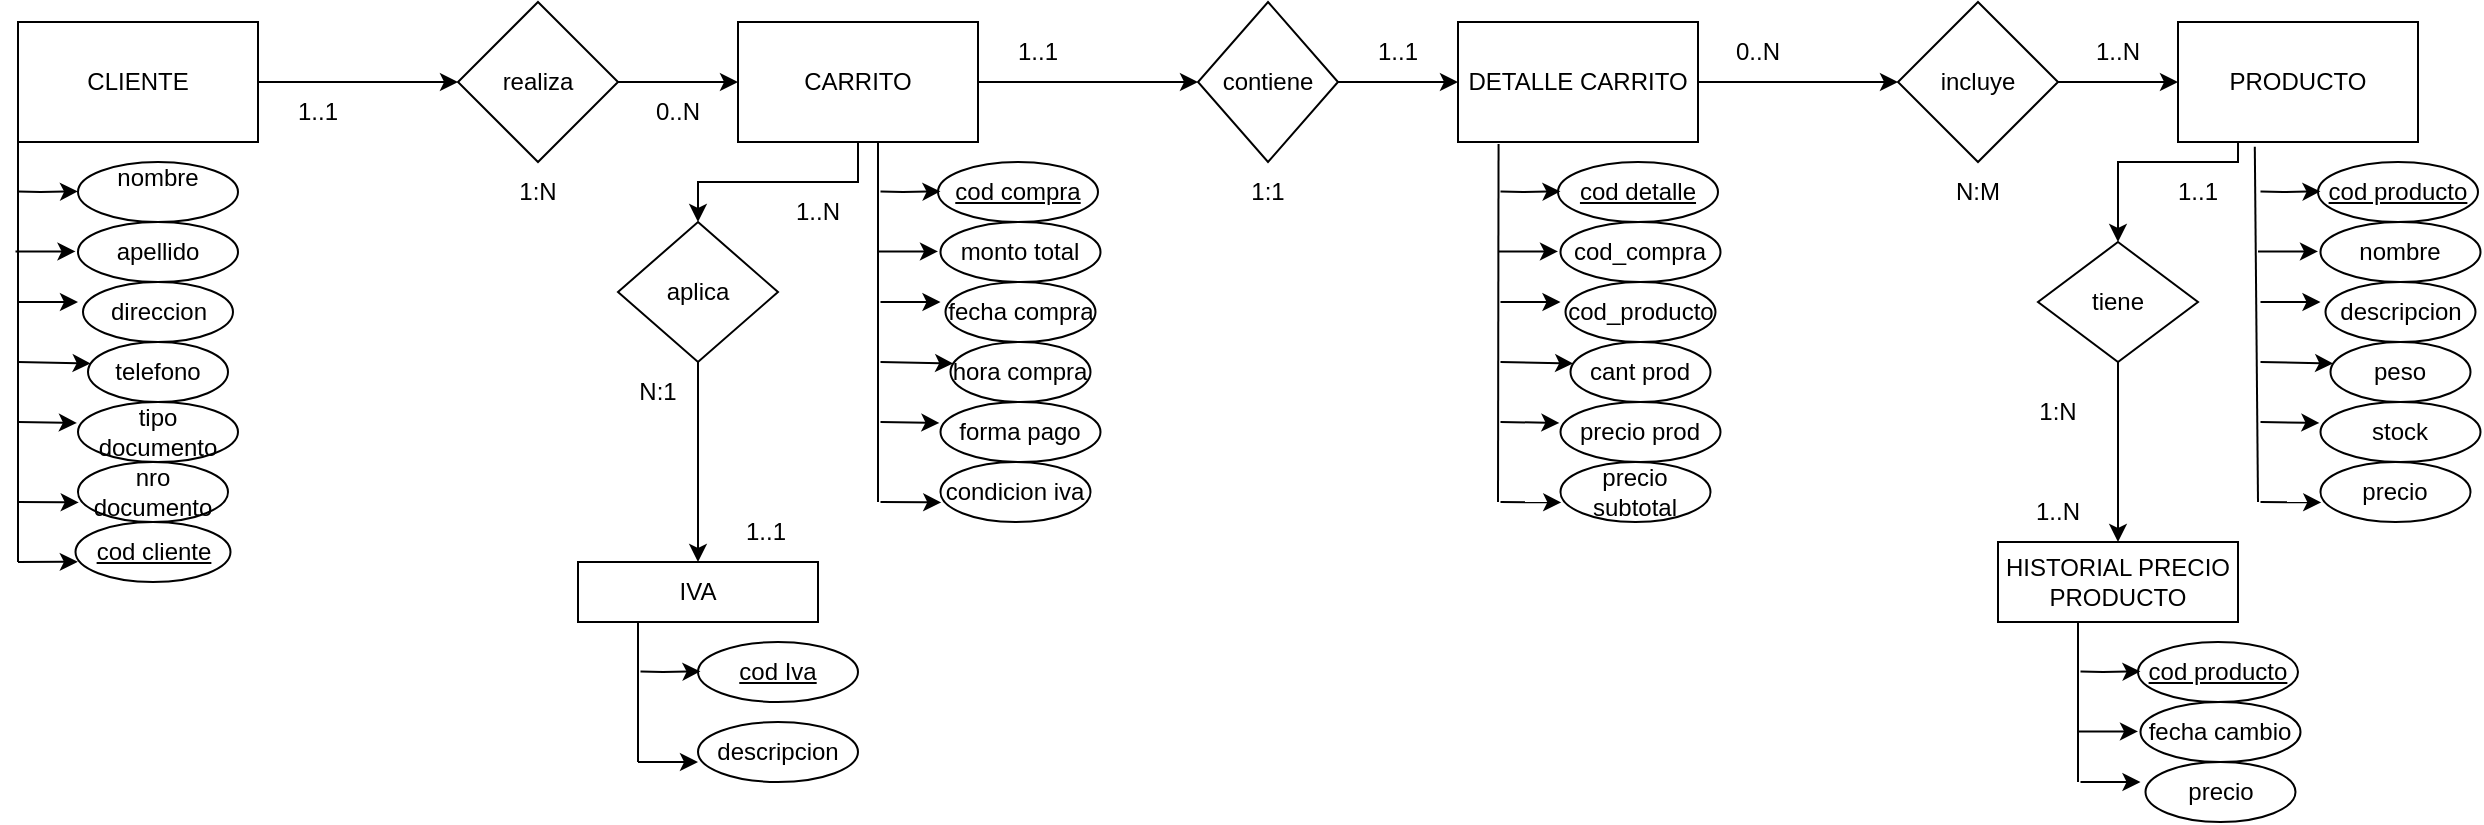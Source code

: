 <mxfile version="24.7.7">
  <diagram name="Página-1" id="7MDap6JHgMLayFaoO9Ry">
    <mxGraphModel dx="724" dy="366" grid="1" gridSize="10" guides="1" tooltips="1" connect="1" arrows="1" fold="1" page="1" pageScale="1" pageWidth="827" pageHeight="1169" math="0" shadow="0">
      <root>
        <mxCell id="0" />
        <mxCell id="1" parent="0" />
        <mxCell id="vDmIGxy55OzrReuSafQs-21" value="" style="edgeStyle=orthogonalEdgeStyle;rounded=0;orthogonalLoop=1;jettySize=auto;html=1;" edge="1" parent="1" source="vDmIGxy55OzrReuSafQs-1" target="vDmIGxy55OzrReuSafQs-20">
          <mxGeometry relative="1" as="geometry" />
        </mxCell>
        <mxCell id="vDmIGxy55OzrReuSafQs-1" value="CLIENTE" style="rounded=0;whiteSpace=wrap;html=1;" vertex="1" parent="1">
          <mxGeometry x="10" y="20" width="120" height="60" as="geometry" />
        </mxCell>
        <mxCell id="vDmIGxy55OzrReuSafQs-2" value="nombre&lt;div&gt;&lt;br&gt;&lt;/div&gt;" style="ellipse;whiteSpace=wrap;html=1;" vertex="1" parent="1">
          <mxGeometry x="40" y="90" width="80" height="30" as="geometry" />
        </mxCell>
        <mxCell id="vDmIGxy55OzrReuSafQs-3" value="apellido" style="ellipse;whiteSpace=wrap;html=1;" vertex="1" parent="1">
          <mxGeometry x="40" y="120" width="80" height="30" as="geometry" />
        </mxCell>
        <mxCell id="vDmIGxy55OzrReuSafQs-4" value="direccion" style="ellipse;whiteSpace=wrap;html=1;" vertex="1" parent="1">
          <mxGeometry x="42.5" y="150" width="75" height="30" as="geometry" />
        </mxCell>
        <mxCell id="vDmIGxy55OzrReuSafQs-5" value="telefono" style="ellipse;whiteSpace=wrap;html=1;" vertex="1" parent="1">
          <mxGeometry x="45" y="180" width="70" height="30" as="geometry" />
        </mxCell>
        <mxCell id="vDmIGxy55OzrReuSafQs-6" value="tipo documento" style="ellipse;whiteSpace=wrap;html=1;" vertex="1" parent="1">
          <mxGeometry x="40" y="210" width="80" height="30" as="geometry" />
        </mxCell>
        <mxCell id="vDmIGxy55OzrReuSafQs-7" value="nro documento" style="ellipse;whiteSpace=wrap;html=1;" vertex="1" parent="1">
          <mxGeometry x="40" y="240" width="75" height="30" as="geometry" />
        </mxCell>
        <mxCell id="vDmIGxy55OzrReuSafQs-8" value="&lt;u&gt;cod cliente&lt;/u&gt;" style="ellipse;whiteSpace=wrap;html=1;" vertex="1" parent="1">
          <mxGeometry x="38.75" y="270" width="77.5" height="30" as="geometry" />
        </mxCell>
        <mxCell id="vDmIGxy55OzrReuSafQs-9" value="" style="endArrow=none;html=1;rounded=0;exitX=0;exitY=1;exitDx=0;exitDy=0;" edge="1" parent="1" source="vDmIGxy55OzrReuSafQs-1">
          <mxGeometry width="50" height="50" relative="1" as="geometry">
            <mxPoint x="390" y="300" as="sourcePoint" />
            <mxPoint x="10" y="290" as="targetPoint" />
          </mxGeometry>
        </mxCell>
        <mxCell id="vDmIGxy55OzrReuSafQs-10" value="" style="endArrow=classic;html=1;rounded=0;entryX=0.015;entryY=0.664;entryDx=0;entryDy=0;entryPerimeter=0;" edge="1" parent="1" target="vDmIGxy55OzrReuSafQs-8">
          <mxGeometry width="50" height="50" relative="1" as="geometry">
            <mxPoint x="10" y="290" as="sourcePoint" />
            <mxPoint x="440" y="250" as="targetPoint" />
          </mxGeometry>
        </mxCell>
        <mxCell id="vDmIGxy55OzrReuSafQs-11" value="" style="endArrow=classic;html=1;rounded=0;entryX=0.005;entryY=0.673;entryDx=0;entryDy=0;entryPerimeter=0;" edge="1" parent="1" target="vDmIGxy55OzrReuSafQs-7">
          <mxGeometry width="50" height="50" relative="1" as="geometry">
            <mxPoint x="10" y="260" as="sourcePoint" />
            <mxPoint x="150" y="210" as="targetPoint" />
          </mxGeometry>
        </mxCell>
        <mxCell id="vDmIGxy55OzrReuSafQs-12" value="" style="endArrow=classic;html=1;rounded=0;entryX=-0.007;entryY=0.348;entryDx=0;entryDy=0;entryPerimeter=0;" edge="1" parent="1" target="vDmIGxy55OzrReuSafQs-6">
          <mxGeometry width="50" height="50" relative="1" as="geometry">
            <mxPoint x="10" y="220" as="sourcePoint" />
            <mxPoint x="150" y="210" as="targetPoint" />
          </mxGeometry>
        </mxCell>
        <mxCell id="vDmIGxy55OzrReuSafQs-13" value="" style="endArrow=classic;html=1;rounded=0;entryX=0.019;entryY=0.357;entryDx=0;entryDy=0;entryPerimeter=0;" edge="1" parent="1" target="vDmIGxy55OzrReuSafQs-5">
          <mxGeometry width="50" height="50" relative="1" as="geometry">
            <mxPoint x="10" y="190" as="sourcePoint" />
            <mxPoint x="150" y="210" as="targetPoint" />
          </mxGeometry>
        </mxCell>
        <mxCell id="vDmIGxy55OzrReuSafQs-14" value="" style="endArrow=classic;html=1;rounded=0;" edge="1" parent="1">
          <mxGeometry width="50" height="50" relative="1" as="geometry">
            <mxPoint x="10" y="160" as="sourcePoint" />
            <mxPoint x="40" y="160" as="targetPoint" />
          </mxGeometry>
        </mxCell>
        <mxCell id="vDmIGxy55OzrReuSafQs-17" value="" style="endArrow=classic;html=1;rounded=0;" edge="1" parent="1">
          <mxGeometry width="50" height="50" relative="1" as="geometry">
            <mxPoint x="8.75" y="134.71" as="sourcePoint" />
            <mxPoint x="38.75" y="134.71" as="targetPoint" />
          </mxGeometry>
        </mxCell>
        <mxCell id="vDmIGxy55OzrReuSafQs-19" value="" style="endArrow=classic;html=1;rounded=0;" edge="1" parent="1">
          <mxGeometry width="50" height="50" relative="1" as="geometry">
            <mxPoint x="10" y="104.71" as="sourcePoint" />
            <mxPoint x="40" y="104.71" as="targetPoint" />
            <Array as="points">
              <mxPoint x="21.25" y="105" />
            </Array>
          </mxGeometry>
        </mxCell>
        <mxCell id="vDmIGxy55OzrReuSafQs-23" value="" style="edgeStyle=orthogonalEdgeStyle;rounded=0;orthogonalLoop=1;jettySize=auto;html=1;" edge="1" parent="1" source="vDmIGxy55OzrReuSafQs-20" target="vDmIGxy55OzrReuSafQs-22">
          <mxGeometry relative="1" as="geometry" />
        </mxCell>
        <mxCell id="vDmIGxy55OzrReuSafQs-20" value="realiza" style="rhombus;whiteSpace=wrap;html=1;rounded=0;" vertex="1" parent="1">
          <mxGeometry x="230" y="10" width="80" height="80" as="geometry" />
        </mxCell>
        <mxCell id="vDmIGxy55OzrReuSafQs-40" value="" style="edgeStyle=orthogonalEdgeStyle;rounded=0;orthogonalLoop=1;jettySize=auto;html=1;" edge="1" parent="1" source="vDmIGxy55OzrReuSafQs-22" target="vDmIGxy55OzrReuSafQs-39">
          <mxGeometry relative="1" as="geometry" />
        </mxCell>
        <mxCell id="vDmIGxy55OzrReuSafQs-52" value="" style="edgeStyle=orthogonalEdgeStyle;rounded=0;orthogonalLoop=1;jettySize=auto;html=1;" edge="1" parent="1" source="vDmIGxy55OzrReuSafQs-22" target="vDmIGxy55OzrReuSafQs-51">
          <mxGeometry relative="1" as="geometry" />
        </mxCell>
        <mxCell id="vDmIGxy55OzrReuSafQs-22" value="CARRITO" style="whiteSpace=wrap;html=1;rounded=0;" vertex="1" parent="1">
          <mxGeometry x="370" y="20" width="120" height="60" as="geometry" />
        </mxCell>
        <mxCell id="vDmIGxy55OzrReuSafQs-24" value="cod compra" style="ellipse;whiteSpace=wrap;html=1;fontStyle=4" vertex="1" parent="1">
          <mxGeometry x="470" y="90" width="80" height="30" as="geometry" />
        </mxCell>
        <mxCell id="vDmIGxy55OzrReuSafQs-25" value="monto total" style="ellipse;whiteSpace=wrap;html=1;" vertex="1" parent="1">
          <mxGeometry x="471.25" y="120" width="80" height="30" as="geometry" />
        </mxCell>
        <mxCell id="vDmIGxy55OzrReuSafQs-26" value="fecha compra" style="ellipse;whiteSpace=wrap;html=1;" vertex="1" parent="1">
          <mxGeometry x="473.75" y="150" width="75" height="30" as="geometry" />
        </mxCell>
        <mxCell id="vDmIGxy55OzrReuSafQs-27" value="hora compra" style="ellipse;whiteSpace=wrap;html=1;" vertex="1" parent="1">
          <mxGeometry x="476.25" y="180" width="70" height="30" as="geometry" />
        </mxCell>
        <mxCell id="vDmIGxy55OzrReuSafQs-28" value="forma pago" style="ellipse;whiteSpace=wrap;html=1;" vertex="1" parent="1">
          <mxGeometry x="471.25" y="210" width="80" height="30" as="geometry" />
        </mxCell>
        <mxCell id="vDmIGxy55OzrReuSafQs-29" value="condicion iva" style="ellipse;whiteSpace=wrap;html=1;" vertex="1" parent="1">
          <mxGeometry x="471.25" y="240" width="75" height="30" as="geometry" />
        </mxCell>
        <mxCell id="vDmIGxy55OzrReuSafQs-32" value="" style="endArrow=classic;html=1;rounded=0;entryX=0.005;entryY=0.673;entryDx=0;entryDy=0;entryPerimeter=0;" edge="1" target="vDmIGxy55OzrReuSafQs-29" parent="1">
          <mxGeometry width="50" height="50" relative="1" as="geometry">
            <mxPoint x="441.25" y="260" as="sourcePoint" />
            <mxPoint x="581.25" y="210" as="targetPoint" />
          </mxGeometry>
        </mxCell>
        <mxCell id="vDmIGxy55OzrReuSafQs-33" value="" style="endArrow=classic;html=1;rounded=0;entryX=-0.007;entryY=0.348;entryDx=0;entryDy=0;entryPerimeter=0;" edge="1" target="vDmIGxy55OzrReuSafQs-28" parent="1">
          <mxGeometry width="50" height="50" relative="1" as="geometry">
            <mxPoint x="441.25" y="220" as="sourcePoint" />
            <mxPoint x="581.25" y="210" as="targetPoint" />
          </mxGeometry>
        </mxCell>
        <mxCell id="vDmIGxy55OzrReuSafQs-34" value="" style="endArrow=classic;html=1;rounded=0;entryX=0.019;entryY=0.357;entryDx=0;entryDy=0;entryPerimeter=0;" edge="1" target="vDmIGxy55OzrReuSafQs-27" parent="1">
          <mxGeometry width="50" height="50" relative="1" as="geometry">
            <mxPoint x="441.25" y="190" as="sourcePoint" />
            <mxPoint x="581.25" y="210" as="targetPoint" />
          </mxGeometry>
        </mxCell>
        <mxCell id="vDmIGxy55OzrReuSafQs-35" value="" style="endArrow=classic;html=1;rounded=0;" edge="1" parent="1">
          <mxGeometry width="50" height="50" relative="1" as="geometry">
            <mxPoint x="441.25" y="160" as="sourcePoint" />
            <mxPoint x="471.25" y="160" as="targetPoint" />
          </mxGeometry>
        </mxCell>
        <mxCell id="vDmIGxy55OzrReuSafQs-36" value="" style="endArrow=classic;html=1;rounded=0;" edge="1" parent="1">
          <mxGeometry width="50" height="50" relative="1" as="geometry">
            <mxPoint x="440" y="134.71" as="sourcePoint" />
            <mxPoint x="470" y="134.71" as="targetPoint" />
          </mxGeometry>
        </mxCell>
        <mxCell id="vDmIGxy55OzrReuSafQs-37" value="" style="endArrow=classic;html=1;rounded=0;" edge="1" parent="1">
          <mxGeometry width="50" height="50" relative="1" as="geometry">
            <mxPoint x="441.25" y="104.71" as="sourcePoint" />
            <mxPoint x="471.25" y="104.71" as="targetPoint" />
            <Array as="points">
              <mxPoint x="452.5" y="105" />
            </Array>
          </mxGeometry>
        </mxCell>
        <mxCell id="vDmIGxy55OzrReuSafQs-38" value="" style="endArrow=none;html=1;rounded=0;" edge="1" parent="1">
          <mxGeometry width="50" height="50" relative="1" as="geometry">
            <mxPoint x="440" y="260" as="sourcePoint" />
            <mxPoint x="440" y="80" as="targetPoint" />
          </mxGeometry>
        </mxCell>
        <mxCell id="vDmIGxy55OzrReuSafQs-42" value="" style="edgeStyle=orthogonalEdgeStyle;rounded=0;orthogonalLoop=1;jettySize=auto;html=1;" edge="1" parent="1" source="vDmIGxy55OzrReuSafQs-39" target="vDmIGxy55OzrReuSafQs-41">
          <mxGeometry relative="1" as="geometry" />
        </mxCell>
        <mxCell id="vDmIGxy55OzrReuSafQs-39" value="aplica" style="rhombus;whiteSpace=wrap;html=1;rounded=0;" vertex="1" parent="1">
          <mxGeometry x="310" y="120" width="80" height="70" as="geometry" />
        </mxCell>
        <mxCell id="vDmIGxy55OzrReuSafQs-41" value="IVA" style="whiteSpace=wrap;html=1;rounded=0;" vertex="1" parent="1">
          <mxGeometry x="290" y="290" width="120" height="30" as="geometry" />
        </mxCell>
        <mxCell id="vDmIGxy55OzrReuSafQs-43" value="cod Iva" style="ellipse;whiteSpace=wrap;html=1;fontStyle=4" vertex="1" parent="1">
          <mxGeometry x="350" y="330" width="80" height="30" as="geometry" />
        </mxCell>
        <mxCell id="vDmIGxy55OzrReuSafQs-44" value="descripcion" style="ellipse;whiteSpace=wrap;html=1;" vertex="1" parent="1">
          <mxGeometry x="350" y="370" width="80" height="30" as="geometry" />
        </mxCell>
        <mxCell id="vDmIGxy55OzrReuSafQs-46" value="" style="endArrow=classic;html=1;rounded=0;" edge="1" parent="1">
          <mxGeometry width="50" height="50" relative="1" as="geometry">
            <mxPoint x="320" y="390.0" as="sourcePoint" />
            <mxPoint x="350" y="390.0" as="targetPoint" />
          </mxGeometry>
        </mxCell>
        <mxCell id="vDmIGxy55OzrReuSafQs-47" value="" style="endArrow=classic;html=1;rounded=0;" edge="1" parent="1">
          <mxGeometry width="50" height="50" relative="1" as="geometry">
            <mxPoint x="321.25" y="344.71" as="sourcePoint" />
            <mxPoint x="351.25" y="344.71" as="targetPoint" />
            <Array as="points">
              <mxPoint x="332.5" y="345" />
            </Array>
          </mxGeometry>
        </mxCell>
        <mxCell id="vDmIGxy55OzrReuSafQs-49" value="" style="endArrow=none;html=1;rounded=0;entryX=0.25;entryY=1;entryDx=0;entryDy=0;" edge="1" parent="1" target="vDmIGxy55OzrReuSafQs-41">
          <mxGeometry width="50" height="50" relative="1" as="geometry">
            <mxPoint x="320" y="360" as="sourcePoint" />
            <mxPoint x="340" y="320" as="targetPoint" />
            <Array as="points">
              <mxPoint x="320" y="390" />
            </Array>
          </mxGeometry>
        </mxCell>
        <mxCell id="vDmIGxy55OzrReuSafQs-54" value="" style="edgeStyle=orthogonalEdgeStyle;rounded=0;orthogonalLoop=1;jettySize=auto;html=1;" edge="1" parent="1" source="vDmIGxy55OzrReuSafQs-51" target="vDmIGxy55OzrReuSafQs-53">
          <mxGeometry relative="1" as="geometry" />
        </mxCell>
        <mxCell id="vDmIGxy55OzrReuSafQs-51" value="contiene" style="rhombus;whiteSpace=wrap;html=1;rounded=0;" vertex="1" parent="1">
          <mxGeometry x="600" y="10" width="70" height="80" as="geometry" />
        </mxCell>
        <mxCell id="vDmIGxy55OzrReuSafQs-69" value="" style="edgeStyle=orthogonalEdgeStyle;rounded=0;orthogonalLoop=1;jettySize=auto;html=1;" edge="1" parent="1" source="vDmIGxy55OzrReuSafQs-53" target="vDmIGxy55OzrReuSafQs-68">
          <mxGeometry relative="1" as="geometry" />
        </mxCell>
        <mxCell id="vDmIGxy55OzrReuSafQs-53" value="DETALLE CARRITO" style="whiteSpace=wrap;html=1;rounded=0;" vertex="1" parent="1">
          <mxGeometry x="730" y="20" width="120" height="60" as="geometry" />
        </mxCell>
        <mxCell id="vDmIGxy55OzrReuSafQs-55" value="cod detalle" style="ellipse;whiteSpace=wrap;html=1;fontStyle=4" vertex="1" parent="1">
          <mxGeometry x="780" y="90" width="80" height="30" as="geometry" />
        </mxCell>
        <mxCell id="vDmIGxy55OzrReuSafQs-56" value="cod_compra" style="ellipse;whiteSpace=wrap;html=1;" vertex="1" parent="1">
          <mxGeometry x="781.25" y="120" width="80" height="30" as="geometry" />
        </mxCell>
        <mxCell id="vDmIGxy55OzrReuSafQs-57" value="cod_producto" style="ellipse;whiteSpace=wrap;html=1;" vertex="1" parent="1">
          <mxGeometry x="783.75" y="150" width="75" height="30" as="geometry" />
        </mxCell>
        <mxCell id="vDmIGxy55OzrReuSafQs-58" value="cant prod" style="ellipse;whiteSpace=wrap;html=1;" vertex="1" parent="1">
          <mxGeometry x="786.25" y="180" width="70" height="30" as="geometry" />
        </mxCell>
        <mxCell id="vDmIGxy55OzrReuSafQs-59" value="precio prod" style="ellipse;whiteSpace=wrap;html=1;" vertex="1" parent="1">
          <mxGeometry x="781.25" y="210" width="80" height="30" as="geometry" />
        </mxCell>
        <mxCell id="vDmIGxy55OzrReuSafQs-60" value="precio subtotal" style="ellipse;whiteSpace=wrap;html=1;" vertex="1" parent="1">
          <mxGeometry x="781.25" y="240" width="75" height="30" as="geometry" />
        </mxCell>
        <mxCell id="vDmIGxy55OzrReuSafQs-61" value="" style="endArrow=classic;html=1;rounded=0;entryX=0.005;entryY=0.673;entryDx=0;entryDy=0;entryPerimeter=0;" edge="1" target="vDmIGxy55OzrReuSafQs-60" parent="1">
          <mxGeometry width="50" height="50" relative="1" as="geometry">
            <mxPoint x="751.25" y="260" as="sourcePoint" />
            <mxPoint x="891.25" y="210" as="targetPoint" />
          </mxGeometry>
        </mxCell>
        <mxCell id="vDmIGxy55OzrReuSafQs-62" value="" style="endArrow=classic;html=1;rounded=0;entryX=-0.007;entryY=0.348;entryDx=0;entryDy=0;entryPerimeter=0;" edge="1" target="vDmIGxy55OzrReuSafQs-59" parent="1">
          <mxGeometry width="50" height="50" relative="1" as="geometry">
            <mxPoint x="751.25" y="220" as="sourcePoint" />
            <mxPoint x="891.25" y="210" as="targetPoint" />
          </mxGeometry>
        </mxCell>
        <mxCell id="vDmIGxy55OzrReuSafQs-63" value="" style="endArrow=classic;html=1;rounded=0;entryX=0.019;entryY=0.357;entryDx=0;entryDy=0;entryPerimeter=0;" edge="1" target="vDmIGxy55OzrReuSafQs-58" parent="1">
          <mxGeometry width="50" height="50" relative="1" as="geometry">
            <mxPoint x="751.25" y="190" as="sourcePoint" />
            <mxPoint x="891.25" y="210" as="targetPoint" />
          </mxGeometry>
        </mxCell>
        <mxCell id="vDmIGxy55OzrReuSafQs-64" value="" style="endArrow=classic;html=1;rounded=0;" edge="1" parent="1">
          <mxGeometry width="50" height="50" relative="1" as="geometry">
            <mxPoint x="751.25" y="160" as="sourcePoint" />
            <mxPoint x="781.25" y="160" as="targetPoint" />
          </mxGeometry>
        </mxCell>
        <mxCell id="vDmIGxy55OzrReuSafQs-65" value="" style="endArrow=classic;html=1;rounded=0;" edge="1" parent="1">
          <mxGeometry width="50" height="50" relative="1" as="geometry">
            <mxPoint x="750" y="134.71" as="sourcePoint" />
            <mxPoint x="780" y="134.71" as="targetPoint" />
          </mxGeometry>
        </mxCell>
        <mxCell id="vDmIGxy55OzrReuSafQs-66" value="" style="endArrow=classic;html=1;rounded=0;" edge="1" parent="1">
          <mxGeometry width="50" height="50" relative="1" as="geometry">
            <mxPoint x="751.25" y="104.71" as="sourcePoint" />
            <mxPoint x="781.25" y="104.71" as="targetPoint" />
            <Array as="points">
              <mxPoint x="762.5" y="105" />
            </Array>
          </mxGeometry>
        </mxCell>
        <mxCell id="vDmIGxy55OzrReuSafQs-67" value="" style="endArrow=none;html=1;rounded=0;entryX=0.169;entryY=1.017;entryDx=0;entryDy=0;entryPerimeter=0;" edge="1" parent="1" target="vDmIGxy55OzrReuSafQs-53">
          <mxGeometry width="50" height="50" relative="1" as="geometry">
            <mxPoint x="750" y="260" as="sourcePoint" />
            <mxPoint x="760" y="170" as="targetPoint" />
          </mxGeometry>
        </mxCell>
        <mxCell id="vDmIGxy55OzrReuSafQs-71" value="" style="edgeStyle=orthogonalEdgeStyle;rounded=0;orthogonalLoop=1;jettySize=auto;html=1;" edge="1" parent="1" source="vDmIGxy55OzrReuSafQs-68" target="vDmIGxy55OzrReuSafQs-70">
          <mxGeometry relative="1" as="geometry" />
        </mxCell>
        <mxCell id="vDmIGxy55OzrReuSafQs-68" value="incluye" style="rhombus;whiteSpace=wrap;html=1;rounded=0;" vertex="1" parent="1">
          <mxGeometry x="950" y="10" width="80" height="80" as="geometry" />
        </mxCell>
        <mxCell id="vDmIGxy55OzrReuSafQs-85" value="" style="edgeStyle=orthogonalEdgeStyle;rounded=0;orthogonalLoop=1;jettySize=auto;html=1;" edge="1" parent="1" target="vDmIGxy55OzrReuSafQs-86">
          <mxGeometry relative="1" as="geometry">
            <mxPoint x="1120.029" y="70" as="sourcePoint" />
            <mxPoint x="1060" y="140" as="targetPoint" />
            <Array as="points">
              <mxPoint x="1120" y="90" />
              <mxPoint x="1060" y="90" />
            </Array>
          </mxGeometry>
        </mxCell>
        <mxCell id="vDmIGxy55OzrReuSafQs-70" value="PRODUCTO" style="whiteSpace=wrap;html=1;rounded=0;" vertex="1" parent="1">
          <mxGeometry x="1090" y="20" width="120" height="60" as="geometry" />
        </mxCell>
        <mxCell id="vDmIGxy55OzrReuSafQs-72" value="cod producto" style="ellipse;whiteSpace=wrap;html=1;fontStyle=4" vertex="1" parent="1">
          <mxGeometry x="1160" y="90" width="80" height="30" as="geometry" />
        </mxCell>
        <mxCell id="vDmIGxy55OzrReuSafQs-73" value="nombre" style="ellipse;whiteSpace=wrap;html=1;" vertex="1" parent="1">
          <mxGeometry x="1161.25" y="120" width="80" height="30" as="geometry" />
        </mxCell>
        <mxCell id="vDmIGxy55OzrReuSafQs-74" value="descripcion" style="ellipse;whiteSpace=wrap;html=1;" vertex="1" parent="1">
          <mxGeometry x="1163.75" y="150" width="75" height="30" as="geometry" />
        </mxCell>
        <mxCell id="vDmIGxy55OzrReuSafQs-75" value="peso" style="ellipse;whiteSpace=wrap;html=1;" vertex="1" parent="1">
          <mxGeometry x="1166.25" y="180" width="70" height="30" as="geometry" />
        </mxCell>
        <mxCell id="vDmIGxy55OzrReuSafQs-76" value="stock" style="ellipse;whiteSpace=wrap;html=1;" vertex="1" parent="1">
          <mxGeometry x="1161.25" y="210" width="80" height="30" as="geometry" />
        </mxCell>
        <mxCell id="vDmIGxy55OzrReuSafQs-77" value="precio" style="ellipse;whiteSpace=wrap;html=1;" vertex="1" parent="1">
          <mxGeometry x="1161.25" y="240" width="75" height="30" as="geometry" />
        </mxCell>
        <mxCell id="vDmIGxy55OzrReuSafQs-78" value="" style="endArrow=classic;html=1;rounded=0;entryX=0.005;entryY=0.673;entryDx=0;entryDy=0;entryPerimeter=0;" edge="1" target="vDmIGxy55OzrReuSafQs-77" parent="1">
          <mxGeometry width="50" height="50" relative="1" as="geometry">
            <mxPoint x="1131.25" y="260" as="sourcePoint" />
            <mxPoint x="1271.25" y="210" as="targetPoint" />
          </mxGeometry>
        </mxCell>
        <mxCell id="vDmIGxy55OzrReuSafQs-79" value="" style="endArrow=classic;html=1;rounded=0;entryX=-0.007;entryY=0.348;entryDx=0;entryDy=0;entryPerimeter=0;" edge="1" target="vDmIGxy55OzrReuSafQs-76" parent="1">
          <mxGeometry width="50" height="50" relative="1" as="geometry">
            <mxPoint x="1131.25" y="220" as="sourcePoint" />
            <mxPoint x="1271.25" y="210" as="targetPoint" />
          </mxGeometry>
        </mxCell>
        <mxCell id="vDmIGxy55OzrReuSafQs-80" value="" style="endArrow=classic;html=1;rounded=0;entryX=0.019;entryY=0.357;entryDx=0;entryDy=0;entryPerimeter=0;" edge="1" target="vDmIGxy55OzrReuSafQs-75" parent="1">
          <mxGeometry width="50" height="50" relative="1" as="geometry">
            <mxPoint x="1131.25" y="190" as="sourcePoint" />
            <mxPoint x="1271.25" y="210" as="targetPoint" />
          </mxGeometry>
        </mxCell>
        <mxCell id="vDmIGxy55OzrReuSafQs-81" value="" style="endArrow=classic;html=1;rounded=0;" edge="1" parent="1">
          <mxGeometry width="50" height="50" relative="1" as="geometry">
            <mxPoint x="1131.25" y="160" as="sourcePoint" />
            <mxPoint x="1161.25" y="160" as="targetPoint" />
          </mxGeometry>
        </mxCell>
        <mxCell id="vDmIGxy55OzrReuSafQs-82" value="" style="endArrow=classic;html=1;rounded=0;" edge="1" parent="1">
          <mxGeometry width="50" height="50" relative="1" as="geometry">
            <mxPoint x="1130" y="134.71" as="sourcePoint" />
            <mxPoint x="1160" y="134.71" as="targetPoint" />
          </mxGeometry>
        </mxCell>
        <mxCell id="vDmIGxy55OzrReuSafQs-83" value="" style="endArrow=classic;html=1;rounded=0;" edge="1" parent="1">
          <mxGeometry width="50" height="50" relative="1" as="geometry">
            <mxPoint x="1131.25" y="104.71" as="sourcePoint" />
            <mxPoint x="1161.25" y="104.71" as="targetPoint" />
            <Array as="points">
              <mxPoint x="1142.5" y="105" />
            </Array>
          </mxGeometry>
        </mxCell>
        <mxCell id="vDmIGxy55OzrReuSafQs-84" value="" style="endArrow=none;html=1;rounded=0;entryX=0.32;entryY=1.04;entryDx=0;entryDy=0;entryPerimeter=0;" edge="1" parent="1" target="vDmIGxy55OzrReuSafQs-70">
          <mxGeometry width="50" height="50" relative="1" as="geometry">
            <mxPoint x="1130" y="260" as="sourcePoint" />
            <mxPoint x="990" y="130" as="targetPoint" />
          </mxGeometry>
        </mxCell>
        <mxCell id="vDmIGxy55OzrReuSafQs-90" value="" style="edgeStyle=orthogonalEdgeStyle;rounded=0;orthogonalLoop=1;jettySize=auto;html=1;" edge="1" parent="1" source="vDmIGxy55OzrReuSafQs-86" target="vDmIGxy55OzrReuSafQs-89">
          <mxGeometry relative="1" as="geometry" />
        </mxCell>
        <mxCell id="vDmIGxy55OzrReuSafQs-86" value="tiene" style="rhombus;whiteSpace=wrap;html=1;" vertex="1" parent="1">
          <mxGeometry x="1020" y="130" width="80" height="60" as="geometry" />
        </mxCell>
        <mxCell id="vDmIGxy55OzrReuSafQs-89" value="HISTORIAL PRECIO PRODUCTO" style="whiteSpace=wrap;html=1;" vertex="1" parent="1">
          <mxGeometry x="1000" y="280" width="120" height="40" as="geometry" />
        </mxCell>
        <mxCell id="vDmIGxy55OzrReuSafQs-91" value="cod producto" style="ellipse;whiteSpace=wrap;html=1;fontStyle=4" vertex="1" parent="1">
          <mxGeometry x="1070" y="330" width="80" height="30" as="geometry" />
        </mxCell>
        <mxCell id="vDmIGxy55OzrReuSafQs-92" value="fecha cambio" style="ellipse;whiteSpace=wrap;html=1;" vertex="1" parent="1">
          <mxGeometry x="1071.25" y="360" width="80" height="30" as="geometry" />
        </mxCell>
        <mxCell id="vDmIGxy55OzrReuSafQs-93" value="precio" style="ellipse;whiteSpace=wrap;html=1;" vertex="1" parent="1">
          <mxGeometry x="1073.75" y="390" width="75" height="30" as="geometry" />
        </mxCell>
        <mxCell id="vDmIGxy55OzrReuSafQs-94" value="" style="endArrow=classic;html=1;rounded=0;" edge="1" parent="1">
          <mxGeometry width="50" height="50" relative="1" as="geometry">
            <mxPoint x="1041.25" y="400" as="sourcePoint" />
            <mxPoint x="1071.25" y="400" as="targetPoint" />
          </mxGeometry>
        </mxCell>
        <mxCell id="vDmIGxy55OzrReuSafQs-95" value="" style="endArrow=classic;html=1;rounded=0;" edge="1" parent="1">
          <mxGeometry width="50" height="50" relative="1" as="geometry">
            <mxPoint x="1040" y="374.71" as="sourcePoint" />
            <mxPoint x="1070" y="374.71" as="targetPoint" />
          </mxGeometry>
        </mxCell>
        <mxCell id="vDmIGxy55OzrReuSafQs-96" value="" style="endArrow=classic;html=1;rounded=0;" edge="1" parent="1">
          <mxGeometry width="50" height="50" relative="1" as="geometry">
            <mxPoint x="1041.25" y="344.71" as="sourcePoint" />
            <mxPoint x="1071.25" y="344.71" as="targetPoint" />
            <Array as="points">
              <mxPoint x="1052.5" y="345" />
            </Array>
          </mxGeometry>
        </mxCell>
        <mxCell id="vDmIGxy55OzrReuSafQs-97" value="" style="endArrow=none;html=1;rounded=0;" edge="1" parent="1">
          <mxGeometry width="50" height="50" relative="1" as="geometry">
            <mxPoint x="1040" y="400" as="sourcePoint" />
            <mxPoint x="1040" y="320" as="targetPoint" />
          </mxGeometry>
        </mxCell>
        <mxCell id="vDmIGxy55OzrReuSafQs-99" value="1:N" style="text;html=1;align=center;verticalAlign=middle;whiteSpace=wrap;rounded=0;" vertex="1" parent="1">
          <mxGeometry x="240" y="90" width="60" height="30" as="geometry" />
        </mxCell>
        <mxCell id="vDmIGxy55OzrReuSafQs-100" value="N:1" style="text;html=1;align=center;verticalAlign=middle;whiteSpace=wrap;rounded=0;" vertex="1" parent="1">
          <mxGeometry x="300" y="190" width="60" height="30" as="geometry" />
        </mxCell>
        <mxCell id="vDmIGxy55OzrReuSafQs-101" value="1:1" style="text;html=1;align=center;verticalAlign=middle;whiteSpace=wrap;rounded=0;" vertex="1" parent="1">
          <mxGeometry x="605" y="90" width="60" height="30" as="geometry" />
        </mxCell>
        <mxCell id="vDmIGxy55OzrReuSafQs-102" value="N:M" style="text;html=1;align=center;verticalAlign=middle;whiteSpace=wrap;rounded=0;" vertex="1" parent="1">
          <mxGeometry x="960" y="90" width="60" height="30" as="geometry" />
        </mxCell>
        <mxCell id="vDmIGxy55OzrReuSafQs-103" value="1:N" style="text;html=1;align=center;verticalAlign=middle;whiteSpace=wrap;rounded=0;" vertex="1" parent="1">
          <mxGeometry x="1000" y="200" width="60" height="30" as="geometry" />
        </mxCell>
        <mxCell id="vDmIGxy55OzrReuSafQs-104" value="1..1" style="text;html=1;align=center;verticalAlign=middle;whiteSpace=wrap;rounded=0;" vertex="1" parent="1">
          <mxGeometry x="130" y="50" width="60" height="30" as="geometry" />
        </mxCell>
        <mxCell id="vDmIGxy55OzrReuSafQs-105" value="0..N" style="text;html=1;align=center;verticalAlign=middle;whiteSpace=wrap;rounded=0;" vertex="1" parent="1">
          <mxGeometry x="310" y="50" width="60" height="30" as="geometry" />
        </mxCell>
        <mxCell id="vDmIGxy55OzrReuSafQs-106" value="1..1" style="text;html=1;align=center;verticalAlign=middle;whiteSpace=wrap;rounded=0;" vertex="1" parent="1">
          <mxGeometry x="670" y="20" width="60" height="30" as="geometry" />
        </mxCell>
        <mxCell id="vDmIGxy55OzrReuSafQs-107" value="1..1" style="text;html=1;align=center;verticalAlign=middle;whiteSpace=wrap;rounded=0;" vertex="1" parent="1">
          <mxGeometry x="490" y="20" width="60" height="30" as="geometry" />
        </mxCell>
        <mxCell id="vDmIGxy55OzrReuSafQs-108" value="1..N" style="text;html=1;align=center;verticalAlign=middle;whiteSpace=wrap;rounded=0;" vertex="1" parent="1">
          <mxGeometry x="1030" y="20" width="60" height="30" as="geometry" />
        </mxCell>
        <mxCell id="vDmIGxy55OzrReuSafQs-109" value="0..N" style="text;html=1;align=center;verticalAlign=middle;whiteSpace=wrap;rounded=0;" vertex="1" parent="1">
          <mxGeometry x="850" y="20" width="60" height="30" as="geometry" />
        </mxCell>
        <mxCell id="vDmIGxy55OzrReuSafQs-110" style="edgeStyle=orthogonalEdgeStyle;rounded=0;orthogonalLoop=1;jettySize=auto;html=1;exitX=0.5;exitY=1;exitDx=0;exitDy=0;" edge="1" parent="1" source="vDmIGxy55OzrReuSafQs-102" target="vDmIGxy55OzrReuSafQs-102">
          <mxGeometry relative="1" as="geometry" />
        </mxCell>
        <mxCell id="vDmIGxy55OzrReuSafQs-111" value="1..N" style="text;html=1;align=center;verticalAlign=middle;whiteSpace=wrap;rounded=0;" vertex="1" parent="1">
          <mxGeometry x="1000" y="250" width="60" height="30" as="geometry" />
        </mxCell>
        <mxCell id="vDmIGxy55OzrReuSafQs-112" value="1..1" style="text;html=1;align=center;verticalAlign=middle;whiteSpace=wrap;rounded=0;" vertex="1" parent="1">
          <mxGeometry x="1070" y="90" width="60" height="30" as="geometry" />
        </mxCell>
        <mxCell id="vDmIGxy55OzrReuSafQs-113" value="1..1" style="text;html=1;align=center;verticalAlign=middle;whiteSpace=wrap;rounded=0;" vertex="1" parent="1">
          <mxGeometry x="354" y="260" width="60" height="30" as="geometry" />
        </mxCell>
        <mxCell id="vDmIGxy55OzrReuSafQs-114" value="1..N" style="text;html=1;align=center;verticalAlign=middle;whiteSpace=wrap;rounded=0;" vertex="1" parent="1">
          <mxGeometry x="380" y="100" width="60" height="30" as="geometry" />
        </mxCell>
      </root>
    </mxGraphModel>
  </diagram>
</mxfile>
